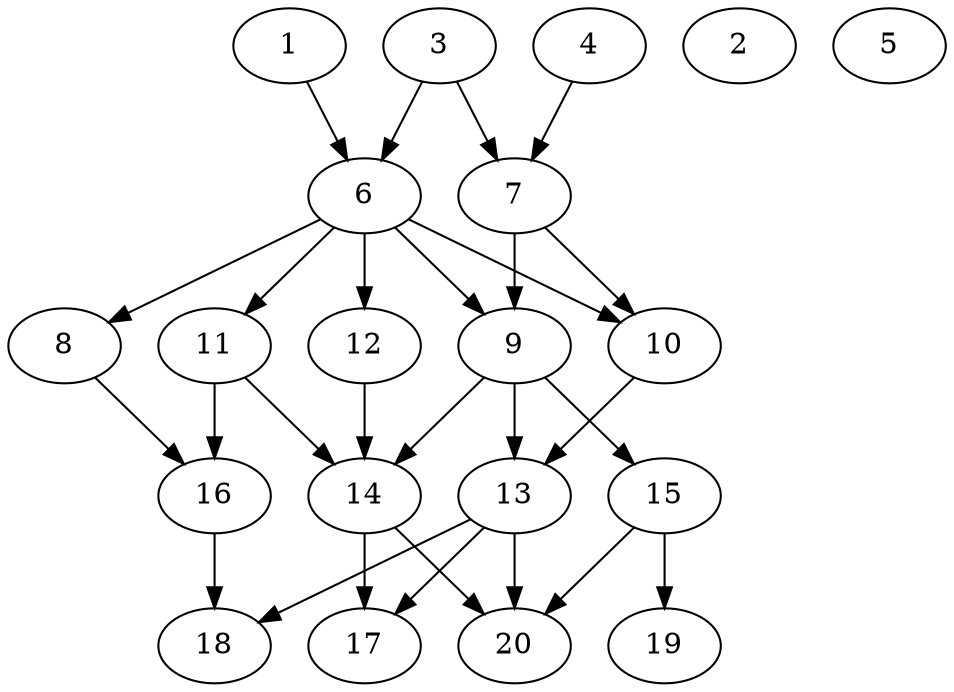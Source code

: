 // DAG automatically generated by daggen at Tue Jul 23 14:22:50 2019
// ./daggen --dot -n 20 --ccr 0.4 --fat 0.5 --regular 0.5 --density 0.6 --mindata 5242880 --maxdata 52428800 
digraph G {
  1 [size="130416640", alpha="0.19", expect_size="52166656"] 
  1 -> 6 [size ="52166656"]
  2 [size="74961920", alpha="0.09", expect_size="29984768"] 
  3 [size="120729600", alpha="0.03", expect_size="48291840"] 
  3 -> 6 [size ="48291840"]
  3 -> 7 [size ="48291840"]
  4 [size="36257280", alpha="0.17", expect_size="14502912"] 
  4 -> 7 [size ="14502912"]
  5 [size="105978880", alpha="0.08", expect_size="42391552"] 
  6 [size="91663360", alpha="0.20", expect_size="36665344"] 
  6 -> 8 [size ="36665344"]
  6 -> 9 [size ="36665344"]
  6 -> 10 [size ="36665344"]
  6 -> 11 [size ="36665344"]
  6 -> 12 [size ="36665344"]
  7 [size="40519680", alpha="0.00", expect_size="16207872"] 
  7 -> 9 [size ="16207872"]
  7 -> 10 [size ="16207872"]
  8 [size="30464000", alpha="0.06", expect_size="12185600"] 
  8 -> 16 [size ="12185600"]
  9 [size="19760640", alpha="0.05", expect_size="7904256"] 
  9 -> 13 [size ="7904256"]
  9 -> 14 [size ="7904256"]
  9 -> 15 [size ="7904256"]
  10 [size="40153600", alpha="0.17", expect_size="16061440"] 
  10 -> 13 [size ="16061440"]
  11 [size="110760960", alpha="0.03", expect_size="44304384"] 
  11 -> 14 [size ="44304384"]
  11 -> 16 [size ="44304384"]
  12 [size="102720000", alpha="0.06", expect_size="41088000"] 
  12 -> 14 [size ="41088000"]
  13 [size="39260160", alpha="0.02", expect_size="15704064"] 
  13 -> 17 [size ="15704064"]
  13 -> 18 [size ="15704064"]
  13 -> 20 [size ="15704064"]
  14 [size="55516160", alpha="0.15", expect_size="22206464"] 
  14 -> 17 [size ="22206464"]
  14 -> 20 [size ="22206464"]
  15 [size="36871680", alpha="0.04", expect_size="14748672"] 
  15 -> 19 [size ="14748672"]
  15 -> 20 [size ="14748672"]
  16 [size="86320640", alpha="0.09", expect_size="34528256"] 
  16 -> 18 [size ="34528256"]
  17 [size="84042240", alpha="0.10", expect_size="33616896"] 
  18 [size="85844480", alpha="0.17", expect_size="34337792"] 
  19 [size="119349760", alpha="0.00", expect_size="47739904"] 
  20 [size="32990720", alpha="0.20", expect_size="13196288"] 
}
